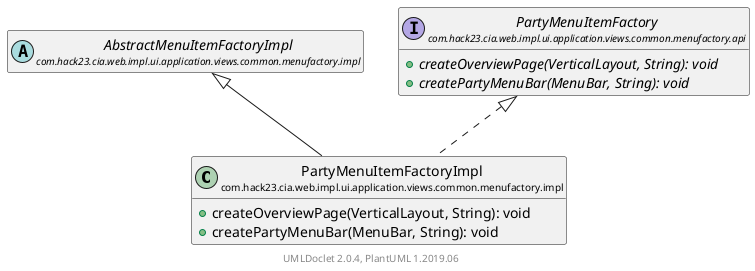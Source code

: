 @startuml
    set namespaceSeparator none
    hide empty fields
    hide empty methods

    class "<size:14>PartyMenuItemFactoryImpl\n<size:10>com.hack23.cia.web.impl.ui.application.views.common.menufactory.impl" as com.hack23.cia.web.impl.ui.application.views.common.menufactory.impl.PartyMenuItemFactoryImpl [[PartyMenuItemFactoryImpl.html]] {
        +createOverviewPage(VerticalLayout, String): void
        +createPartyMenuBar(MenuBar, String): void
    }

    abstract class "<size:14>AbstractMenuItemFactoryImpl\n<size:10>com.hack23.cia.web.impl.ui.application.views.common.menufactory.impl" as com.hack23.cia.web.impl.ui.application.views.common.menufactory.impl.AbstractMenuItemFactoryImpl [[AbstractMenuItemFactoryImpl.html]]
    interface "<size:14>PartyMenuItemFactory\n<size:10>com.hack23.cia.web.impl.ui.application.views.common.menufactory.api" as com.hack23.cia.web.impl.ui.application.views.common.menufactory.api.PartyMenuItemFactory [[../api/PartyMenuItemFactory.html]] {
        {abstract} +createOverviewPage(VerticalLayout, String): void
        {abstract} +createPartyMenuBar(MenuBar, String): void
    }

    com.hack23.cia.web.impl.ui.application.views.common.menufactory.impl.AbstractMenuItemFactoryImpl <|-- com.hack23.cia.web.impl.ui.application.views.common.menufactory.impl.PartyMenuItemFactoryImpl
    com.hack23.cia.web.impl.ui.application.views.common.menufactory.api.PartyMenuItemFactory <|.. com.hack23.cia.web.impl.ui.application.views.common.menufactory.impl.PartyMenuItemFactoryImpl

    center footer UMLDoclet 2.0.4, PlantUML 1.2019.06
@enduml
